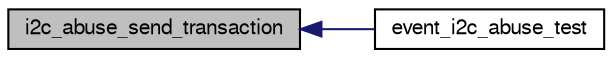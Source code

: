 digraph "i2c_abuse_send_transaction"
{
  edge [fontname="FreeSans",fontsize="10",labelfontname="FreeSans",labelfontsize="10"];
  node [fontname="FreeSans",fontsize="10",shape=record];
  rankdir="LR";
  Node1 [label="i2c_abuse_send_transaction",height=0.2,width=0.4,color="black", fillcolor="grey75", style="filled", fontcolor="black"];
  Node1 -> Node2 [dir="back",color="midnightblue",fontsize="10",style="solid",fontname="FreeSans"];
  Node2 [label="event_i2c_abuse_test",height=0.2,width=0.4,color="black", fillcolor="white", style="filled",URL="$i2c__abuse__test_8h.html#a70dbb3f79a41f5e301aee164bfeaf7de"];
}
